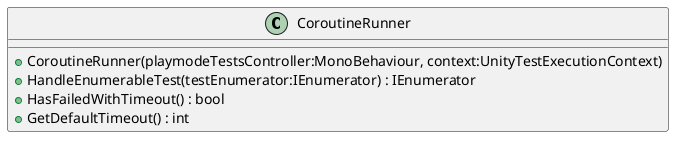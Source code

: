 @startuml
class CoroutineRunner {
    + CoroutineRunner(playmodeTestsController:MonoBehaviour, context:UnityTestExecutionContext)
    + HandleEnumerableTest(testEnumerator:IEnumerator) : IEnumerator
    + HasFailedWithTimeout() : bool
    + GetDefaultTimeout() : int
}
@enduml
